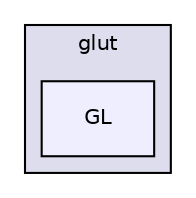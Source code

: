 digraph "assimp/assimp-3.1.1/samples/glut/GL" {
  compound=true
  node [ fontsize="10", fontname="Helvetica"];
  edge [ labelfontsize="10", labelfontname="Helvetica"];
  subgraph clusterdir_92055d1aa636ccb6e5d9bc6b000b34e0 {
    graph [ bgcolor="#ddddee", pencolor="black", label="glut" fontname="Helvetica", fontsize="10", URL="dir_92055d1aa636ccb6e5d9bc6b000b34e0.html"]
  dir_15d4e0343231d0d56019266cbc26d57f [shape=box, label="GL", style="filled", fillcolor="#eeeeff", pencolor="black", URL="dir_15d4e0343231d0d56019266cbc26d57f.html"];
  }
}
